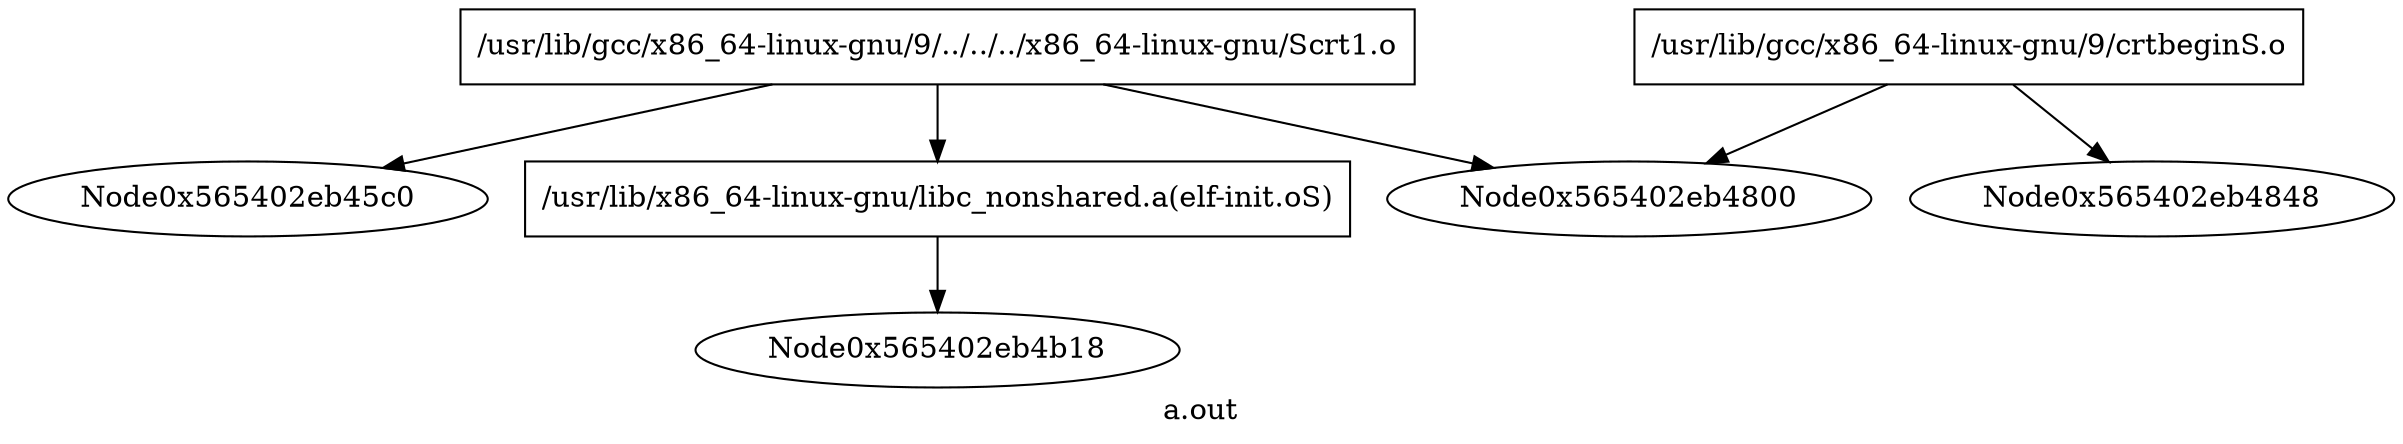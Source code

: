 digraph "a.out" {
	label="a.out";

	Node0x565402eb4068 [shape=record,label="{/usr/lib/gcc/x86_64-linux-gnu/9/../../../x86_64-linux-gnu/Scrt1.o}"];
	Node0x565402eb4068 -> Node0x565402eb45c0;
	Node0x565402eb4068 -> Node0x565402eb4458;
	Node0x565402eb4068 -> Node0x565402eb4800;
	Node0x565402eb4da0 [shape=record,label="{/usr/lib/gcc/x86_64-linux-gnu/9/crtbeginS.o}"];
	Node0x565402eb4da0 -> Node0x565402eb4848;
	Node0x565402eb4da0 -> Node0x565402eb4800;
	Node0x565402eb4458 [shape=record,label="{/usr/lib/x86_64-linux-gnu/libc_nonshared.a(elf-init.oS)}"];
	Node0x565402eb4458 -> Node0x565402eb4b18;
}
